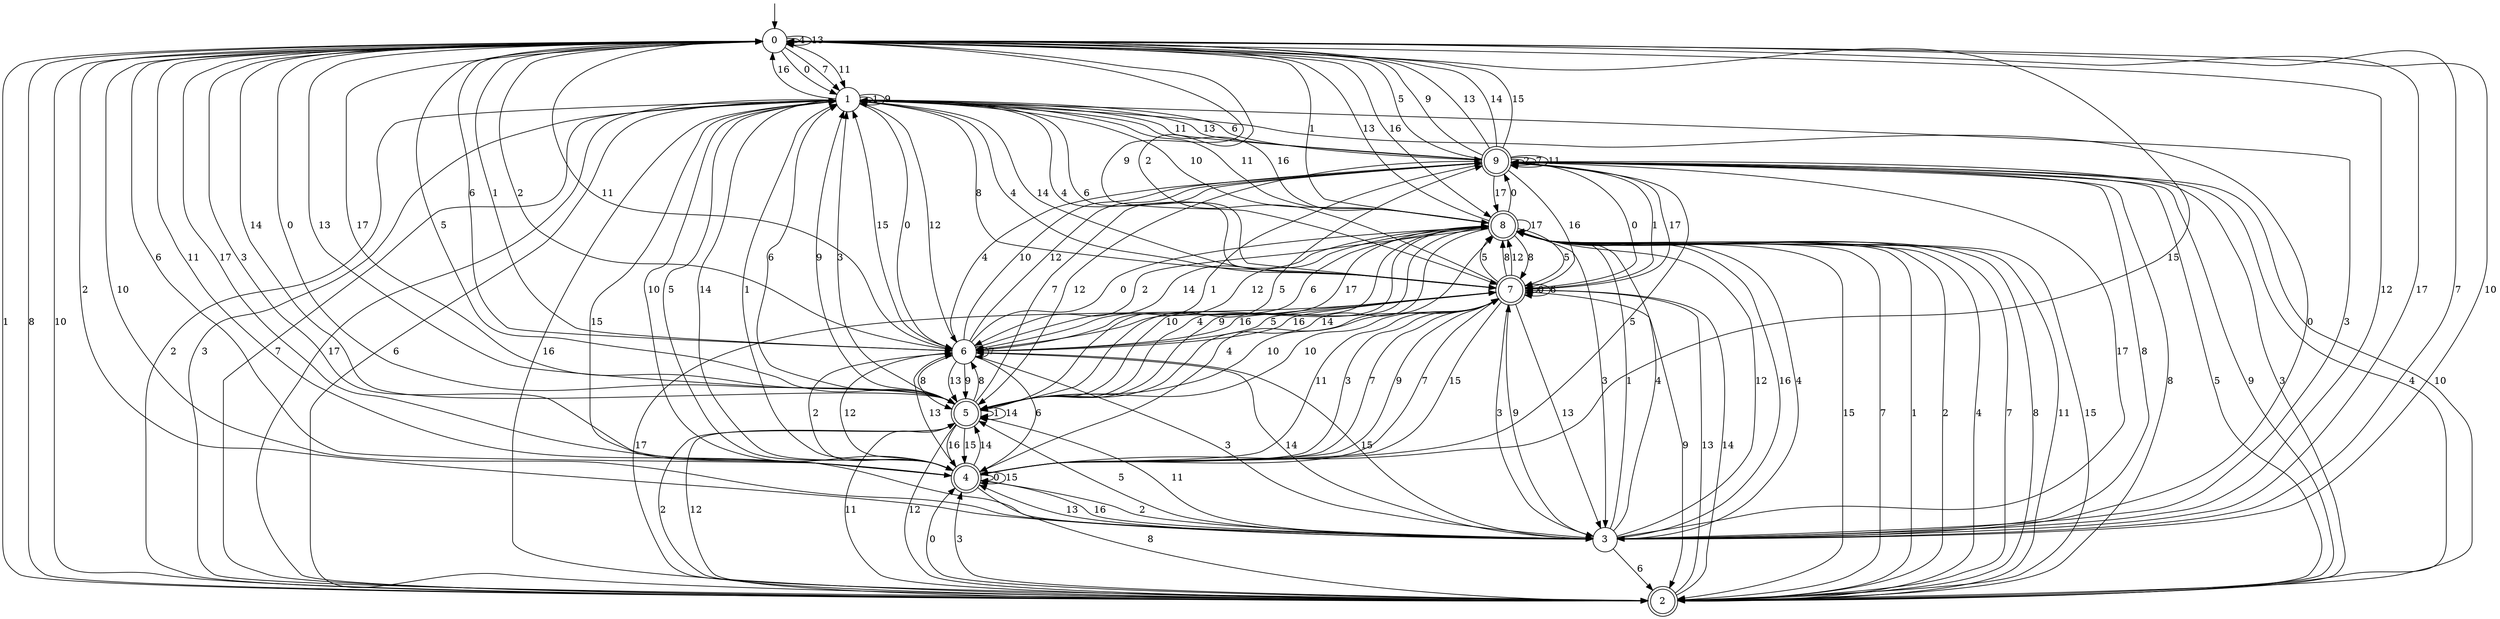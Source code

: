 digraph g {

	s0 [shape="circle" label="0"];
	s1 [shape="circle" label="1"];
	s2 [shape="doublecircle" label="2"];
	s3 [shape="circle" label="3"];
	s4 [shape="doublecircle" label="4"];
	s5 [shape="doublecircle" label="5"];
	s6 [shape="circle" label="6"];
	s7 [shape="doublecircle" label="7"];
	s8 [shape="doublecircle" label="8"];
	s9 [shape="doublecircle" label="9"];
	s0 -> s1 [label="0"];
	s0 -> s2 [label="1"];
	s0 -> s3 [label="2"];
	s0 -> s4 [label="3"];
	s0 -> s0 [label="4"];
	s0 -> s5 [label="5"];
	s0 -> s6 [label="6"];
	s0 -> s1 [label="7"];
	s0 -> s2 [label="8"];
	s0 -> s7 [label="9"];
	s0 -> s3 [label="10"];
	s0 -> s1 [label="11"];
	s0 -> s3 [label="12"];
	s0 -> s0 [label="13"];
	s0 -> s5 [label="14"];
	s0 -> s4 [label="15"];
	s0 -> s8 [label="16"];
	s0 -> s3 [label="17"];
	s1 -> s6 [label="0"];
	s1 -> s1 [label="1"];
	s1 -> s2 [label="2"];
	s1 -> s2 [label="3"];
	s1 -> s7 [label="4"];
	s1 -> s4 [label="5"];
	s1 -> s7 [label="6"];
	s1 -> s2 [label="7"];
	s1 -> s7 [label="8"];
	s1 -> s1 [label="9"];
	s1 -> s8 [label="10"];
	s1 -> s9 [label="11"];
	s1 -> s6 [label="12"];
	s1 -> s9 [label="13"];
	s1 -> s4 [label="14"];
	s1 -> s3 [label="15"];
	s1 -> s0 [label="16"];
	s1 -> s2 [label="17"];
	s2 -> s4 [label="0"];
	s2 -> s8 [label="1"];
	s2 -> s8 [label="2"];
	s2 -> s4 [label="3"];
	s2 -> s8 [label="4"];
	s2 -> s9 [label="5"];
	s2 -> s1 [label="6"];
	s2 -> s8 [label="7"];
	s2 -> s8 [label="8"];
	s2 -> s9 [label="9"];
	s2 -> s0 [label="10"];
	s2 -> s8 [label="11"];
	s2 -> s5 [label="12"];
	s2 -> s7 [label="13"];
	s2 -> s7 [label="14"];
	s2 -> s8 [label="15"];
	s2 -> s1 [label="16"];
	s2 -> s7 [label="17"];
	s3 -> s1 [label="0"];
	s3 -> s8 [label="1"];
	s3 -> s4 [label="2"];
	s3 -> s1 [label="3"];
	s3 -> s8 [label="4"];
	s3 -> s5 [label="5"];
	s3 -> s2 [label="6"];
	s3 -> s0 [label="7"];
	s3 -> s9 [label="8"];
	s3 -> s7 [label="9"];
	s3 -> s0 [label="10"];
	s3 -> s5 [label="11"];
	s3 -> s8 [label="12"];
	s3 -> s4 [label="13"];
	s3 -> s6 [label="14"];
	s3 -> s6 [label="15"];
	s3 -> s8 [label="16"];
	s3 -> s9 [label="17"];
	s4 -> s4 [label="0"];
	s4 -> s1 [label="1"];
	s4 -> s6 [label="2"];
	s4 -> s7 [label="3"];
	s4 -> s8 [label="4"];
	s4 -> s9 [label="5"];
	s4 -> s0 [label="6"];
	s4 -> s7 [label="7"];
	s4 -> s2 [label="8"];
	s4 -> s7 [label="9"];
	s4 -> s1 [label="10"];
	s4 -> s0 [label="11"];
	s4 -> s6 [label="12"];
	s4 -> s6 [label="13"];
	s4 -> s5 [label="14"];
	s4 -> s4 [label="15"];
	s4 -> s3 [label="16"];
	s4 -> s0 [label="17"];
	s5 -> s0 [label="0"];
	s5 -> s5 [label="1"];
	s5 -> s2 [label="2"];
	s5 -> s1 [label="3"];
	s5 -> s8 [label="4"];
	s5 -> s9 [label="5"];
	s5 -> s1 [label="6"];
	s5 -> s9 [label="7"];
	s5 -> s6 [label="8"];
	s5 -> s1 [label="9"];
	s5 -> s7 [label="10"];
	s5 -> s2 [label="11"];
	s5 -> s2 [label="12"];
	s5 -> s0 [label="13"];
	s5 -> s5 [label="14"];
	s5 -> s4 [label="15"];
	s5 -> s4 [label="16"];
	s5 -> s0 [label="17"];
	s6 -> s8 [label="0"];
	s6 -> s0 [label="1"];
	s6 -> s0 [label="2"];
	s6 -> s3 [label="3"];
	s6 -> s9 [label="4"];
	s6 -> s7 [label="5"];
	s6 -> s4 [label="6"];
	s6 -> s6 [label="7"];
	s6 -> s5 [label="8"];
	s6 -> s5 [label="9"];
	s6 -> s9 [label="10"];
	s6 -> s0 [label="11"];
	s6 -> s9 [label="12"];
	s6 -> s5 [label="13"];
	s6 -> s8 [label="14"];
	s6 -> s1 [label="15"];
	s6 -> s7 [label="16"];
	s6 -> s8 [label="17"];
	s7 -> s7 [label="0"];
	s7 -> s9 [label="1"];
	s7 -> s0 [label="2"];
	s7 -> s3 [label="3"];
	s7 -> s1 [label="4"];
	s7 -> s8 [label="5"];
	s7 -> s7 [label="6"];
	s7 -> s4 [label="7"];
	s7 -> s8 [label="8"];
	s7 -> s2 [label="9"];
	s7 -> s5 [label="10"];
	s7 -> s4 [label="11"];
	s7 -> s8 [label="12"];
	s7 -> s3 [label="13"];
	s7 -> s1 [label="14"];
	s7 -> s4 [label="15"];
	s7 -> s6 [label="16"];
	s7 -> s9 [label="17"];
	s8 -> s9 [label="0"];
	s8 -> s0 [label="1"];
	s8 -> s6 [label="2"];
	s8 -> s3 [label="3"];
	s8 -> s3 [label="4"];
	s8 -> s7 [label="5"];
	s8 -> s6 [label="6"];
	s8 -> s2 [label="7"];
	s8 -> s7 [label="8"];
	s8 -> s5 [label="9"];
	s8 -> s5 [label="10"];
	s8 -> s1 [label="11"];
	s8 -> s6 [label="12"];
	s8 -> s0 [label="13"];
	s8 -> s5 [label="14"];
	s8 -> s2 [label="15"];
	s8 -> s1 [label="16"];
	s8 -> s8 [label="17"];
	s9 -> s7 [label="0"];
	s9 -> s5 [label="1"];
	s9 -> s9 [label="2"];
	s9 -> s2 [label="3"];
	s9 -> s2 [label="4"];
	s9 -> s0 [label="5"];
	s9 -> s1 [label="6"];
	s9 -> s9 [label="7"];
	s9 -> s2 [label="8"];
	s9 -> s0 [label="9"];
	s9 -> s2 [label="10"];
	s9 -> s9 [label="11"];
	s9 -> s5 [label="12"];
	s9 -> s0 [label="13"];
	s9 -> s0 [label="14"];
	s9 -> s0 [label="15"];
	s9 -> s7 [label="16"];
	s9 -> s8 [label="17"];

__start0 [label="" shape="none" width="0" height="0"];
__start0 -> s0;

}
